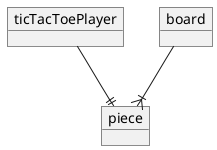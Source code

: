 @startuml VocabularyConceptualModelTTT

object ticTacToePlayer
object board
object piece

board --|{piece
ticTacToePlayer --||piece
@enduml